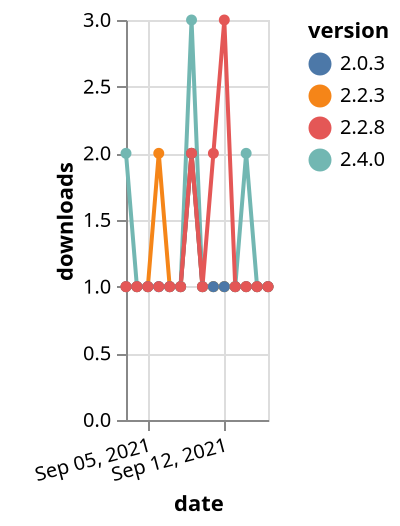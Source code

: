 {"$schema": "https://vega.github.io/schema/vega-lite/v5.json", "description": "A simple bar chart with embedded data.", "data": {"values": [{"date": "2021-09-03", "total": 124, "delta": 2, "version": "2.4.0"}, {"date": "2021-09-04", "total": 125, "delta": 1, "version": "2.4.0"}, {"date": "2021-09-05", "total": 126, "delta": 1, "version": "2.4.0"}, {"date": "2021-09-06", "total": 127, "delta": 1, "version": "2.4.0"}, {"date": "2021-09-07", "total": 128, "delta": 1, "version": "2.4.0"}, {"date": "2021-09-08", "total": 129, "delta": 1, "version": "2.4.0"}, {"date": "2021-09-09", "total": 132, "delta": 3, "version": "2.4.0"}, {"date": "2021-09-10", "total": 133, "delta": 1, "version": "2.4.0"}, {"date": "2021-09-11", "total": 134, "delta": 1, "version": "2.4.0"}, {"date": "2021-09-12", "total": 135, "delta": 1, "version": "2.4.0"}, {"date": "2021-09-13", "total": 136, "delta": 1, "version": "2.4.0"}, {"date": "2021-09-14", "total": 138, "delta": 2, "version": "2.4.0"}, {"date": "2021-09-15", "total": 139, "delta": 1, "version": "2.4.0"}, {"date": "2021-09-16", "total": 140, "delta": 1, "version": "2.4.0"}, {"date": "2021-09-03", "total": 179, "delta": 1, "version": "2.2.3"}, {"date": "2021-09-04", "total": 180, "delta": 1, "version": "2.2.3"}, {"date": "2021-09-05", "total": 181, "delta": 1, "version": "2.2.3"}, {"date": "2021-09-06", "total": 183, "delta": 2, "version": "2.2.3"}, {"date": "2021-09-07", "total": 184, "delta": 1, "version": "2.2.3"}, {"date": "2021-09-08", "total": 185, "delta": 1, "version": "2.2.3"}, {"date": "2021-09-09", "total": 187, "delta": 2, "version": "2.2.3"}, {"date": "2021-09-10", "total": 188, "delta": 1, "version": "2.2.3"}, {"date": "2021-09-11", "total": 189, "delta": 1, "version": "2.2.3"}, {"date": "2021-09-12", "total": 190, "delta": 1, "version": "2.2.3"}, {"date": "2021-09-13", "total": 191, "delta": 1, "version": "2.2.3"}, {"date": "2021-09-14", "total": 192, "delta": 1, "version": "2.2.3"}, {"date": "2021-09-15", "total": 193, "delta": 1, "version": "2.2.3"}, {"date": "2021-09-16", "total": 194, "delta": 1, "version": "2.2.3"}, {"date": "2021-09-03", "total": 264, "delta": 1, "version": "2.0.3"}, {"date": "2021-09-04", "total": 265, "delta": 1, "version": "2.0.3"}, {"date": "2021-09-05", "total": 266, "delta": 1, "version": "2.0.3"}, {"date": "2021-09-06", "total": 267, "delta": 1, "version": "2.0.3"}, {"date": "2021-09-07", "total": 268, "delta": 1, "version": "2.0.3"}, {"date": "2021-09-08", "total": 269, "delta": 1, "version": "2.0.3"}, {"date": "2021-09-09", "total": 271, "delta": 2, "version": "2.0.3"}, {"date": "2021-09-10", "total": 272, "delta": 1, "version": "2.0.3"}, {"date": "2021-09-11", "total": 273, "delta": 1, "version": "2.0.3"}, {"date": "2021-09-12", "total": 274, "delta": 1, "version": "2.0.3"}, {"date": "2021-09-13", "total": 275, "delta": 1, "version": "2.0.3"}, {"date": "2021-09-14", "total": 276, "delta": 1, "version": "2.0.3"}, {"date": "2021-09-15", "total": 277, "delta": 1, "version": "2.0.3"}, {"date": "2021-09-16", "total": 278, "delta": 1, "version": "2.0.3"}, {"date": "2021-09-03", "total": 164, "delta": 1, "version": "2.2.8"}, {"date": "2021-09-04", "total": 165, "delta": 1, "version": "2.2.8"}, {"date": "2021-09-05", "total": 166, "delta": 1, "version": "2.2.8"}, {"date": "2021-09-06", "total": 167, "delta": 1, "version": "2.2.8"}, {"date": "2021-09-07", "total": 168, "delta": 1, "version": "2.2.8"}, {"date": "2021-09-08", "total": 169, "delta": 1, "version": "2.2.8"}, {"date": "2021-09-09", "total": 171, "delta": 2, "version": "2.2.8"}, {"date": "2021-09-10", "total": 172, "delta": 1, "version": "2.2.8"}, {"date": "2021-09-11", "total": 174, "delta": 2, "version": "2.2.8"}, {"date": "2021-09-12", "total": 177, "delta": 3, "version": "2.2.8"}, {"date": "2021-09-13", "total": 178, "delta": 1, "version": "2.2.8"}, {"date": "2021-09-14", "total": 179, "delta": 1, "version": "2.2.8"}, {"date": "2021-09-15", "total": 180, "delta": 1, "version": "2.2.8"}, {"date": "2021-09-16", "total": 181, "delta": 1, "version": "2.2.8"}]}, "width": "container", "mark": {"type": "line", "point": {"filled": true}}, "encoding": {"x": {"field": "date", "type": "temporal", "timeUnit": "yearmonthdate", "title": "date", "axis": {"labelAngle": -15}}, "y": {"field": "delta", "type": "quantitative", "title": "downloads"}, "color": {"field": "version", "type": "nominal"}, "tooltip": {"field": "delta"}}}